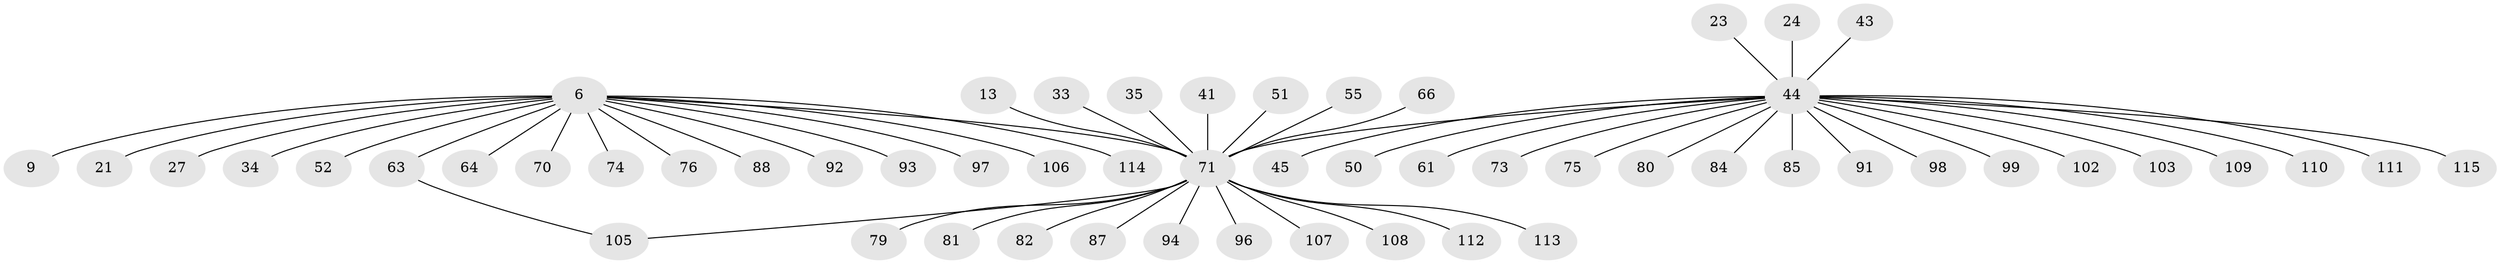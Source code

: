 // original degree distribution, {2: 0.17391304347826086, 13: 0.008695652173913044, 6: 0.008695652173913044, 17: 0.008695652173913044, 7: 0.017391304347826087, 18: 0.008695652173913044, 12: 0.008695652173913044, 1: 0.6608695652173913, 3: 0.09565217391304348, 5: 0.008695652173913044}
// Generated by graph-tools (version 1.1) at 2025/47/03/09/25 04:47:09]
// undirected, 57 vertices, 57 edges
graph export_dot {
graph [start="1"]
  node [color=gray90,style=filled];
  6;
  9;
  13;
  21;
  23 [super="+20"];
  24;
  27;
  33;
  34;
  35;
  41;
  43 [super="+22"];
  44 [super="+3+11+14"];
  45;
  50;
  51 [super="+42"];
  52;
  55;
  61;
  63 [super="+46"];
  64;
  66;
  70 [super="+57"];
  71 [super="+48+10"];
  73 [super="+30+31+69"];
  74;
  75;
  76 [super="+47+62"];
  79;
  80;
  81;
  82 [super="+58+59"];
  84;
  85 [super="+78"];
  87;
  88;
  91;
  92;
  93;
  94;
  96;
  97;
  98 [super="+89"];
  99 [super="+83"];
  102;
  103 [super="+100"];
  105 [super="+104"];
  106;
  107 [super="+72"];
  108;
  109;
  110;
  111;
  112 [super="+25+95"];
  113;
  114 [super="+90"];
  115 [super="+53"];
  6 -- 9;
  6 -- 21;
  6 -- 27;
  6 -- 34;
  6 -- 52;
  6 -- 63 [weight=2];
  6 -- 64;
  6 -- 74;
  6 -- 88;
  6 -- 92;
  6 -- 93;
  6 -- 97;
  6 -- 106;
  6 -- 71;
  6 -- 70;
  6 -- 76;
  6 -- 114;
  13 -- 71;
  23 -- 44;
  24 -- 44;
  33 -- 71;
  35 -- 71;
  41 -- 71;
  43 -- 44;
  44 -- 45;
  44 -- 80;
  44 -- 75;
  44 -- 84;
  44 -- 91;
  44 -- 102;
  44 -- 109;
  44 -- 110;
  44 -- 111;
  44 -- 61;
  44 -- 71 [weight=2];
  44 -- 50;
  44 -- 73;
  44 -- 115;
  44 -- 85;
  44 -- 99;
  44 -- 98;
  44 -- 103;
  51 -- 71;
  55 -- 71;
  63 -- 105;
  66 -- 71;
  71 -- 79;
  71 -- 81;
  71 -- 87;
  71 -- 94;
  71 -- 96;
  71 -- 108;
  71 -- 113;
  71 -- 112;
  71 -- 82;
  71 -- 107;
  71 -- 105;
}
